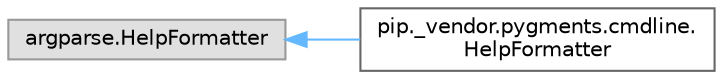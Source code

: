 digraph "Graphical Class Hierarchy"
{
 // LATEX_PDF_SIZE
  bgcolor="transparent";
  edge [fontname=Helvetica,fontsize=10,labelfontname=Helvetica,labelfontsize=10];
  node [fontname=Helvetica,fontsize=10,shape=box,height=0.2,width=0.4];
  rankdir="LR";
  Node0 [id="Node000000",label="argparse.HelpFormatter",height=0.2,width=0.4,color="grey60", fillcolor="#E0E0E0", style="filled",tooltip=" "];
  Node0 -> Node1 [id="edge2819_Node000000_Node000001",dir="back",color="steelblue1",style="solid",tooltip=" "];
  Node1 [id="Node000001",label="pip._vendor.pygments.cmdline.\lHelpFormatter",height=0.2,width=0.4,color="grey40", fillcolor="white", style="filled",URL="$db/d51/classpip_1_1__vendor_1_1pygments_1_1cmdline_1_1HelpFormatter.html",tooltip=" "];
}
